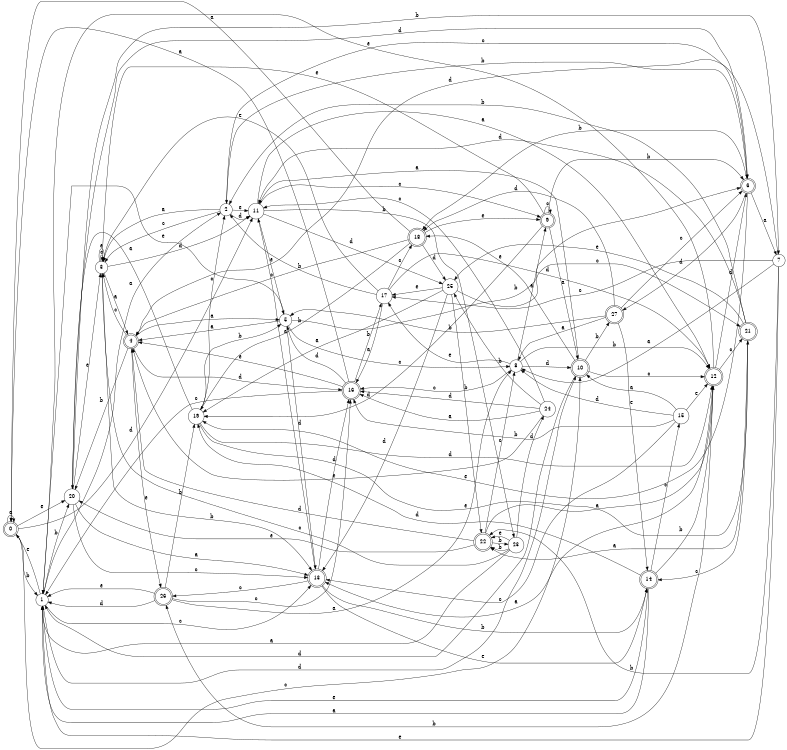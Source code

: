 digraph n23_8 {
__start0 [label="" shape="none"];

rankdir=LR;
size="8,5";

s0 [style="rounded,filled", color="black", fillcolor="white" shape="doublecircle", label="0"];
s1 [style="filled", color="black", fillcolor="white" shape="circle", label="1"];
s2 [style="filled", color="black", fillcolor="white" shape="circle", label="2"];
s3 [style="filled", color="black", fillcolor="white" shape="circle", label="3"];
s4 [style="rounded,filled", color="black", fillcolor="white" shape="doublecircle", label="4"];
s5 [style="filled", color="black", fillcolor="white" shape="circle", label="5"];
s6 [style="rounded,filled", color="black", fillcolor="white" shape="doublecircle", label="6"];
s7 [style="filled", color="black", fillcolor="white" shape="circle", label="7"];
s8 [style="filled", color="black", fillcolor="white" shape="circle", label="8"];
s9 [style="rounded,filled", color="black", fillcolor="white" shape="doublecircle", label="9"];
s10 [style="rounded,filled", color="black", fillcolor="white" shape="doublecircle", label="10"];
s11 [style="filled", color="black", fillcolor="white" shape="circle", label="11"];
s12 [style="rounded,filled", color="black", fillcolor="white" shape="doublecircle", label="12"];
s13 [style="rounded,filled", color="black", fillcolor="white" shape="doublecircle", label="13"];
s14 [style="rounded,filled", color="black", fillcolor="white" shape="doublecircle", label="14"];
s15 [style="filled", color="black", fillcolor="white" shape="circle", label="15"];
s16 [style="rounded,filled", color="black", fillcolor="white" shape="doublecircle", label="16"];
s17 [style="filled", color="black", fillcolor="white" shape="circle", label="17"];
s18 [style="rounded,filled", color="black", fillcolor="white" shape="doublecircle", label="18"];
s19 [style="filled", color="black", fillcolor="white" shape="circle", label="19"];
s20 [style="filled", color="black", fillcolor="white" shape="circle", label="20"];
s21 [style="rounded,filled", color="black", fillcolor="white" shape="doublecircle", label="21"];
s22 [style="rounded,filled", color="black", fillcolor="white" shape="doublecircle", label="22"];
s23 [style="filled", color="black", fillcolor="white" shape="circle", label="23"];
s24 [style="filled", color="black", fillcolor="white" shape="circle", label="24"];
s25 [style="filled", color="black", fillcolor="white" shape="circle", label="25"];
s26 [style="rounded,filled", color="black", fillcolor="white" shape="doublecircle", label="26"];
s27 [style="rounded,filled", color="black", fillcolor="white" shape="doublecircle", label="27"];
s0 -> s0 [label="a"];
s0 -> s1 [label="b"];
s0 -> s10 [label="c"];
s0 -> s11 [label="d"];
s0 -> s20 [label="e"];
s1 -> s2 [label="a"];
s1 -> s20 [label="b"];
s1 -> s13 [label="c"];
s1 -> s10 [label="d"];
s1 -> s0 [label="e"];
s2 -> s3 [label="a"];
s2 -> s6 [label="b"];
s2 -> s3 [label="c"];
s2 -> s11 [label="d"];
s2 -> s11 [label="e"];
s3 -> s4 [label="a"];
s3 -> s13 [label="b"];
s3 -> s3 [label="c"];
s3 -> s11 [label="d"];
s3 -> s3 [label="e"];
s4 -> s5 [label="a"];
s4 -> s20 [label="b"];
s4 -> s3 [label="c"];
s4 -> s16 [label="d"];
s4 -> s26 [label="e"];
s5 -> s4 [label="a"];
s5 -> s6 [label="b"];
s5 -> s8 [label="c"];
s5 -> s13 [label="d"];
s5 -> s1 [label="e"];
s6 -> s7 [label="a"];
s6 -> s18 [label="b"];
s6 -> s2 [label="c"];
s6 -> s27 [label="d"];
s6 -> s19 [label="e"];
s7 -> s8 [label="a"];
s7 -> s22 [label="b"];
s7 -> s17 [label="c"];
s7 -> s4 [label="d"];
s7 -> s1 [label="e"];
s8 -> s9 [label="a"];
s8 -> s12 [label="b"];
s8 -> s16 [label="c"];
s8 -> s10 [label="d"];
s8 -> s17 [label="e"];
s9 -> s10 [label="a"];
s9 -> s6 [label="b"];
s9 -> s9 [label="c"];
s9 -> s19 [label="d"];
s9 -> s3 [label="e"];
s10 -> s11 [label="a"];
s10 -> s27 [label="b"];
s10 -> s12 [label="c"];
s10 -> s1 [label="d"];
s10 -> s18 [label="e"];
s11 -> s12 [label="a"];
s11 -> s23 [label="b"];
s11 -> s9 [label="c"];
s11 -> s25 [label="d"];
s11 -> s5 [label="e"];
s12 -> s13 [label="a"];
s12 -> s26 [label="b"];
s12 -> s21 [label="c"];
s12 -> s6 [label="d"];
s12 -> s1 [label="e"];
s13 -> s11 [label="a"];
s13 -> s14 [label="b"];
s13 -> s26 [label="c"];
s13 -> s16 [label="d"];
s13 -> s14 [label="e"];
s14 -> s1 [label="a"];
s14 -> s12 [label="b"];
s14 -> s15 [label="c"];
s14 -> s19 [label="d"];
s14 -> s1 [label="e"];
s15 -> s10 [label="a"];
s15 -> s16 [label="b"];
s15 -> s13 [label="c"];
s15 -> s8 [label="d"];
s15 -> s12 [label="e"];
s16 -> s0 [label="a"];
s16 -> s17 [label="b"];
s16 -> s1 [label="c"];
s16 -> s5 [label="d"];
s16 -> s4 [label="e"];
s17 -> s16 [label="a"];
s17 -> s2 [label="b"];
s17 -> s18 [label="c"];
s17 -> s12 [label="d"];
s17 -> s3 [label="e"];
s18 -> s0 [label="a"];
s18 -> s19 [label="b"];
s18 -> s4 [label="c"];
s18 -> s25 [label="d"];
s18 -> s9 [label="e"];
s19 -> s20 [label="a"];
s19 -> s5 [label="b"];
s19 -> s2 [label="c"];
s19 -> s12 [label="d"];
s19 -> s21 [label="e"];
s20 -> s13 [label="a"];
s20 -> s7 [label="b"];
s20 -> s13 [label="c"];
s20 -> s6 [label="d"];
s20 -> s3 [label="e"];
s21 -> s22 [label="a"];
s21 -> s2 [label="b"];
s21 -> s14 [label="c"];
s21 -> s11 [label="d"];
s21 -> s25 [label="e"];
s22 -> s12 [label="a"];
s22 -> s23 [label="b"];
s22 -> s8 [label="c"];
s22 -> s4 [label="d"];
s22 -> s20 [label="e"];
s23 -> s1 [label="a"];
s23 -> s22 [label="b"];
s23 -> s3 [label="c"];
s23 -> s24 [label="d"];
s23 -> s22 [label="e"];
s24 -> s16 [label="a"];
s24 -> s25 [label="b"];
s24 -> s11 [label="c"];
s24 -> s16 [label="d"];
s24 -> s4 [label="e"];
s25 -> s19 [label="a"];
s25 -> s22 [label="b"];
s25 -> s21 [label="c"];
s25 -> s13 [label="d"];
s25 -> s17 [label="e"];
s26 -> s8 [label="a"];
s26 -> s19 [label="b"];
s26 -> s16 [label="c"];
s26 -> s1 [label="d"];
s26 -> s1 [label="e"];
s27 -> s8 [label="a"];
s27 -> s5 [label="b"];
s27 -> s6 [label="c"];
s27 -> s18 [label="d"];
s27 -> s14 [label="e"];

}